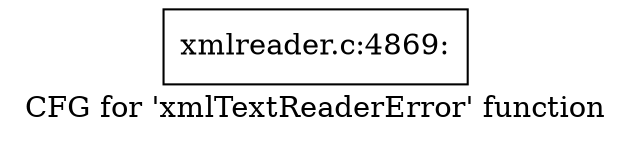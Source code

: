 digraph "CFG for 'xmlTextReaderError' function" {
	label="CFG for 'xmlTextReaderError' function";

	Node0x55e449630740 [shape=record,label="{xmlreader.c:4869:}"];
}
